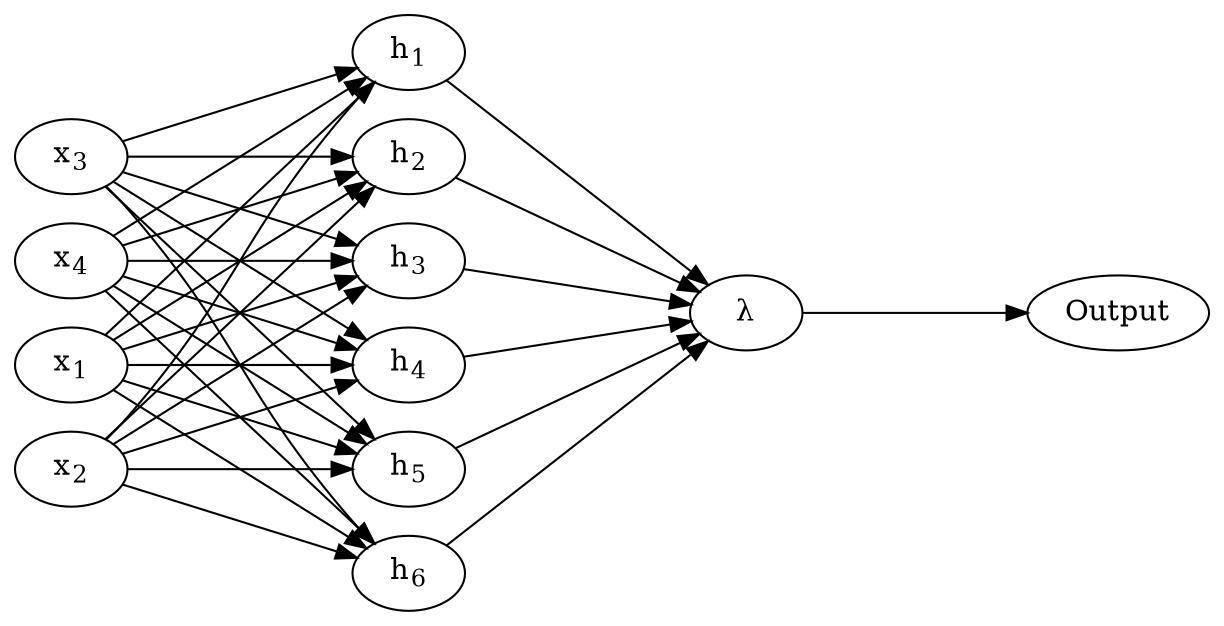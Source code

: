 digraph mlpExample {
    graph [pad="0.1", nodesep="0.2", ranksep="1.5"];
    rankdir=LR;
    
    x1 [label=<x<SUB>1</SUB>>];
    x2 [label=<x<SUB>2</SUB>>];
    x3 [label=<x<SUB>3</SUB>>];
    x4 [label=<x<SUB>4</SUB>>];
    
    h1 [label=<h<SUB>1</SUB>>];
    h2 [label=<h<SUB>2</SUB>>];
    h3 [label=<h<SUB>3</SUB>>];
    h4 [label=<h<SUB>4</SUB>>];
    h5 [label=<h<SUB>5</SUB>>];
    h6 [label=<h<SUB>6</SUB>>];

    "λ" -> Output;
    
    
    subgraph cl0 {
        rank = same;
        label="Inputs";
        x1;
        x2;
        x3;
        x4;
    }


    subgraph cl1 {
        rank = same;
        label="Hidden";
        h1;
        h2;
        h3;
        h4;
        h5;
        h6;
    }
    
    x1 -> h1 -> "λ";
    x1 -> h2 -> "λ";
    x1 -> h3 -> "λ";
    x1 -> h4 -> "λ";
    x1 -> h5 -> "λ";
    x1 -> h6 -> "λ";
    
    
    x2 -> h1;
    x2 -> h2;
    x2 -> h3;
    x2 -> h4;
    x2 -> h5;
    x2 -> h6;
    
    x3 -> h1;
    x3 -> h2;
    x3 -> h3;
    x3 -> h4;
    x3 -> h5;
    x3 -> h6;
    
    x4 -> h1;
    x4 -> h2;
    x4 -> h3;
    x4 -> h4;
    x4 -> h5;
    x4 -> h6;
    
}


